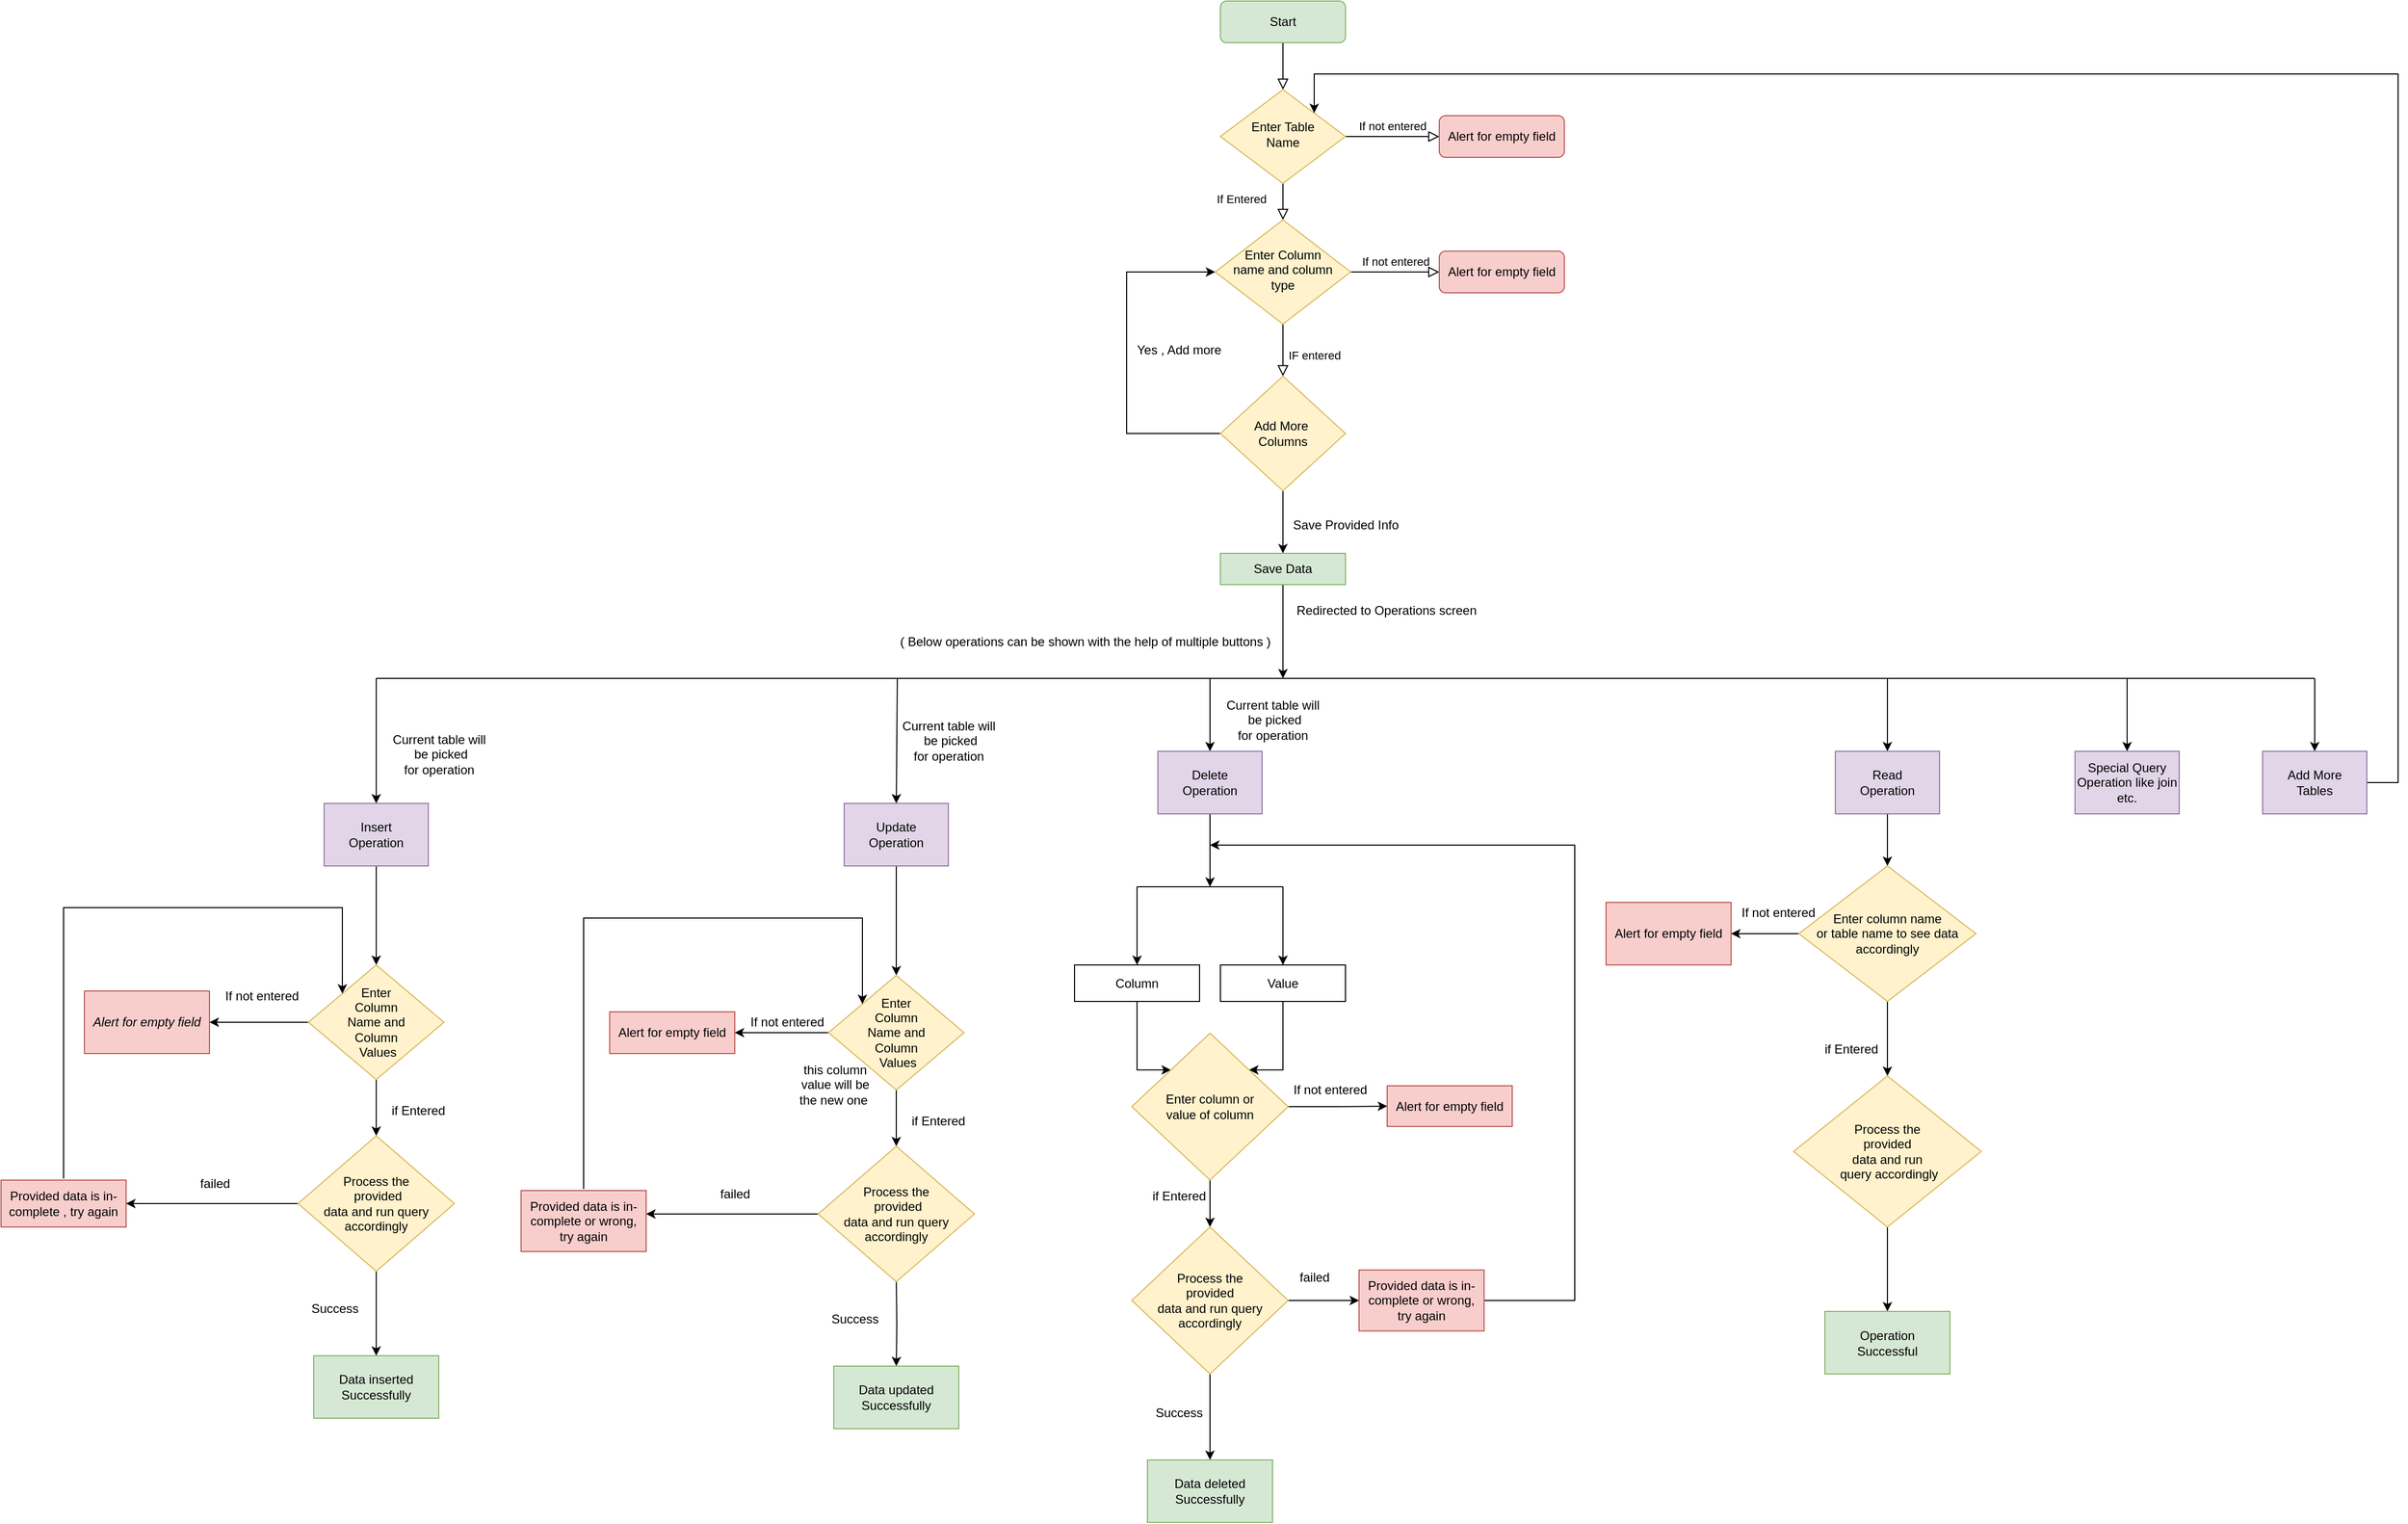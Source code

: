 <mxfile version="21.4.0" type="github">
  <diagram id="C5RBs43oDa-KdzZeNtuy" name="Page-1">
    <mxGraphModel dx="2567" dy="505" grid="1" gridSize="10" guides="1" tooltips="1" connect="1" arrows="1" fold="1" page="1" pageScale="1" pageWidth="827" pageHeight="1169" math="0" shadow="0">
      <root>
        <mxCell id="WIyWlLk6GJQsqaUBKTNV-0" />
        <mxCell id="WIyWlLk6GJQsqaUBKTNV-1" parent="WIyWlLk6GJQsqaUBKTNV-0" />
        <mxCell id="WIyWlLk6GJQsqaUBKTNV-2" value="" style="rounded=0;html=1;jettySize=auto;orthogonalLoop=1;fontSize=11;endArrow=block;endFill=0;endSize=8;strokeWidth=1;shadow=0;labelBackgroundColor=none;edgeStyle=orthogonalEdgeStyle;" parent="WIyWlLk6GJQsqaUBKTNV-1" source="WIyWlLk6GJQsqaUBKTNV-3" target="WIyWlLk6GJQsqaUBKTNV-6" edge="1">
          <mxGeometry relative="1" as="geometry" />
        </mxCell>
        <mxCell id="WIyWlLk6GJQsqaUBKTNV-3" value="Start" style="rounded=1;whiteSpace=wrap;html=1;fontSize=12;glass=0;strokeWidth=1;shadow=0;fillColor=#d5e8d4;strokeColor=#82b366;" parent="WIyWlLk6GJQsqaUBKTNV-1" vertex="1">
          <mxGeometry x="160" y="80" width="120" height="40" as="geometry" />
        </mxCell>
        <mxCell id="WIyWlLk6GJQsqaUBKTNV-4" value="If Entered" style="rounded=0;html=1;jettySize=auto;orthogonalLoop=1;fontSize=11;endArrow=block;endFill=0;endSize=8;strokeWidth=1;shadow=0;labelBackgroundColor=none;edgeStyle=orthogonalEdgeStyle;" parent="WIyWlLk6GJQsqaUBKTNV-1" source="WIyWlLk6GJQsqaUBKTNV-6" target="WIyWlLk6GJQsqaUBKTNV-10" edge="1">
          <mxGeometry x="0.111" y="-40" relative="1" as="geometry">
            <mxPoint as="offset" />
          </mxGeometry>
        </mxCell>
        <mxCell id="WIyWlLk6GJQsqaUBKTNV-5" value="If not entered" style="edgeStyle=orthogonalEdgeStyle;rounded=0;html=1;jettySize=auto;orthogonalLoop=1;fontSize=11;endArrow=block;endFill=0;endSize=8;strokeWidth=1;shadow=0;labelBackgroundColor=none;" parent="WIyWlLk6GJQsqaUBKTNV-1" source="WIyWlLk6GJQsqaUBKTNV-6" target="WIyWlLk6GJQsqaUBKTNV-7" edge="1">
          <mxGeometry y="10" relative="1" as="geometry">
            <mxPoint as="offset" />
          </mxGeometry>
        </mxCell>
        <mxCell id="WIyWlLk6GJQsqaUBKTNV-6" value="Enter Table&lt;br&gt;Name" style="rhombus;whiteSpace=wrap;html=1;shadow=0;fontFamily=Helvetica;fontSize=12;align=center;strokeWidth=1;spacing=6;spacingTop=-4;fillColor=#fff2cc;strokeColor=#d6b656;" parent="WIyWlLk6GJQsqaUBKTNV-1" vertex="1">
          <mxGeometry x="160" y="165" width="120" height="90" as="geometry" />
        </mxCell>
        <mxCell id="WIyWlLk6GJQsqaUBKTNV-7" value="Alert for empty field" style="rounded=1;whiteSpace=wrap;html=1;fontSize=12;glass=0;strokeWidth=1;shadow=0;fillColor=#f8cecc;strokeColor=#b85450;" parent="WIyWlLk6GJQsqaUBKTNV-1" vertex="1">
          <mxGeometry x="370" y="190" width="120" height="40" as="geometry" />
        </mxCell>
        <mxCell id="WIyWlLk6GJQsqaUBKTNV-8" value="IF entered" style="rounded=0;html=1;jettySize=auto;orthogonalLoop=1;fontSize=11;endArrow=block;endFill=0;endSize=8;strokeWidth=1;shadow=0;labelBackgroundColor=none;edgeStyle=orthogonalEdgeStyle;entryX=0.5;entryY=0;entryDx=0;entryDy=0;" parent="WIyWlLk6GJQsqaUBKTNV-1" source="WIyWlLk6GJQsqaUBKTNV-10" target="-_lmY-xBmMYkseRW9HX6-0" edge="1">
          <mxGeometry x="0.2" y="30" relative="1" as="geometry">
            <mxPoint as="offset" />
            <mxPoint x="220" y="440" as="targetPoint" />
          </mxGeometry>
        </mxCell>
        <mxCell id="WIyWlLk6GJQsqaUBKTNV-9" value="If not entered" style="edgeStyle=orthogonalEdgeStyle;rounded=0;html=1;jettySize=auto;orthogonalLoop=1;fontSize=11;endArrow=block;endFill=0;endSize=8;strokeWidth=1;shadow=0;labelBackgroundColor=none;" parent="WIyWlLk6GJQsqaUBKTNV-1" source="WIyWlLk6GJQsqaUBKTNV-10" target="WIyWlLk6GJQsqaUBKTNV-12" edge="1">
          <mxGeometry y="10" relative="1" as="geometry">
            <mxPoint as="offset" />
          </mxGeometry>
        </mxCell>
        <mxCell id="WIyWlLk6GJQsqaUBKTNV-10" value="Enter Column &lt;br&gt;name and column type" style="rhombus;whiteSpace=wrap;html=1;shadow=0;fontFamily=Helvetica;fontSize=12;align=center;strokeWidth=1;spacing=6;spacingTop=-4;fillColor=#fff2cc;strokeColor=#d6b656;" parent="WIyWlLk6GJQsqaUBKTNV-1" vertex="1">
          <mxGeometry x="155" y="290" width="130" height="100" as="geometry" />
        </mxCell>
        <mxCell id="WIyWlLk6GJQsqaUBKTNV-12" value="Alert for empty field" style="rounded=1;whiteSpace=wrap;html=1;fontSize=12;glass=0;strokeWidth=1;shadow=0;fillColor=#f8cecc;strokeColor=#b85450;" parent="WIyWlLk6GJQsqaUBKTNV-1" vertex="1">
          <mxGeometry x="370" y="320" width="120" height="40" as="geometry" />
        </mxCell>
        <mxCell id="-_lmY-xBmMYkseRW9HX6-1" style="edgeStyle=orthogonalEdgeStyle;rounded=0;orthogonalLoop=1;jettySize=auto;html=1;entryX=0;entryY=0.5;entryDx=0;entryDy=0;" parent="WIyWlLk6GJQsqaUBKTNV-1" source="-_lmY-xBmMYkseRW9HX6-0" target="WIyWlLk6GJQsqaUBKTNV-10" edge="1">
          <mxGeometry relative="1" as="geometry">
            <Array as="points">
              <mxPoint x="70" y="495" />
              <mxPoint x="70" y="340" />
            </Array>
          </mxGeometry>
        </mxCell>
        <mxCell id="-_lmY-xBmMYkseRW9HX6-4" value="" style="edgeStyle=orthogonalEdgeStyle;rounded=0;orthogonalLoop=1;jettySize=auto;html=1;" parent="WIyWlLk6GJQsqaUBKTNV-1" source="-_lmY-xBmMYkseRW9HX6-0" target="-_lmY-xBmMYkseRW9HX6-3" edge="1">
          <mxGeometry relative="1" as="geometry" />
        </mxCell>
        <mxCell id="-_lmY-xBmMYkseRW9HX6-0" value="Add More&amp;nbsp;&lt;br&gt;Columns" style="rhombus;whiteSpace=wrap;html=1;fillColor=#fff2cc;strokeColor=#d6b656;" parent="WIyWlLk6GJQsqaUBKTNV-1" vertex="1">
          <mxGeometry x="160" y="440" width="120" height="110" as="geometry" />
        </mxCell>
        <mxCell id="-_lmY-xBmMYkseRW9HX6-2" value="Yes , Add more" style="text;html=1;align=center;verticalAlign=middle;resizable=0;points=[];autosize=1;strokeColor=none;fillColor=none;" parent="WIyWlLk6GJQsqaUBKTNV-1" vertex="1">
          <mxGeometry x="70" y="400" width="100" height="30" as="geometry" />
        </mxCell>
        <mxCell id="-_lmY-xBmMYkseRW9HX6-7" value="" style="edgeStyle=orthogonalEdgeStyle;rounded=0;orthogonalLoop=1;jettySize=auto;html=1;" parent="WIyWlLk6GJQsqaUBKTNV-1" source="-_lmY-xBmMYkseRW9HX6-3" edge="1">
          <mxGeometry relative="1" as="geometry">
            <mxPoint x="220" y="730" as="targetPoint" />
          </mxGeometry>
        </mxCell>
        <mxCell id="-_lmY-xBmMYkseRW9HX6-3" value="Save Data" style="whiteSpace=wrap;html=1;fillColor=#d5e8d4;strokeColor=#82b366;" parent="WIyWlLk6GJQsqaUBKTNV-1" vertex="1">
          <mxGeometry x="160" y="610" width="120" height="30" as="geometry" />
        </mxCell>
        <mxCell id="-_lmY-xBmMYkseRW9HX6-5" value="Save Provided Info" style="text;html=1;align=center;verticalAlign=middle;resizable=0;points=[];autosize=1;strokeColor=none;fillColor=none;" parent="WIyWlLk6GJQsqaUBKTNV-1" vertex="1">
          <mxGeometry x="220" y="568" width="120" height="30" as="geometry" />
        </mxCell>
        <mxCell id="-_lmY-xBmMYkseRW9HX6-8" value="Redirected to Operations screen" style="text;html=1;align=center;verticalAlign=middle;resizable=0;points=[];autosize=1;strokeColor=none;fillColor=none;" parent="WIyWlLk6GJQsqaUBKTNV-1" vertex="1">
          <mxGeometry x="219" y="650" width="200" height="30" as="geometry" />
        </mxCell>
        <mxCell id="-_lmY-xBmMYkseRW9HX6-9" value="" style="endArrow=none;html=1;rounded=0;" parent="WIyWlLk6GJQsqaUBKTNV-1" edge="1">
          <mxGeometry width="50" height="50" relative="1" as="geometry">
            <mxPoint x="-650" y="730" as="sourcePoint" />
            <mxPoint x="1210" y="730" as="targetPoint" />
          </mxGeometry>
        </mxCell>
        <mxCell id="-_lmY-xBmMYkseRW9HX6-10" value="" style="endArrow=classic;html=1;rounded=0;entryX=0.5;entryY=0;entryDx=0;entryDy=0;" parent="WIyWlLk6GJQsqaUBKTNV-1" target="-_lmY-xBmMYkseRW9HX6-14" edge="1">
          <mxGeometry width="50" height="50" relative="1" as="geometry">
            <mxPoint x="-150" y="730" as="sourcePoint" />
            <mxPoint x="10" y="800" as="targetPoint" />
          </mxGeometry>
        </mxCell>
        <mxCell id="-_lmY-xBmMYkseRW9HX6-11" value="" style="endArrow=classic;html=1;rounded=0;entryX=0.5;entryY=0;entryDx=0;entryDy=0;" parent="WIyWlLk6GJQsqaUBKTNV-1" target="-_lmY-xBmMYkseRW9HX6-15" edge="1">
          <mxGeometry width="50" height="50" relative="1" as="geometry">
            <mxPoint x="150" y="730" as="sourcePoint" />
            <mxPoint x="155" y="800" as="targetPoint" />
          </mxGeometry>
        </mxCell>
        <mxCell id="-_lmY-xBmMYkseRW9HX6-12" value="" style="endArrow=classic;html=1;rounded=0;entryX=0.5;entryY=0;entryDx=0;entryDy=0;" parent="WIyWlLk6GJQsqaUBKTNV-1" target="-_lmY-xBmMYkseRW9HX6-16" edge="1">
          <mxGeometry width="50" height="50" relative="1" as="geometry">
            <mxPoint x="800" y="730" as="sourcePoint" />
            <mxPoint x="300" y="800" as="targetPoint" />
          </mxGeometry>
        </mxCell>
        <mxCell id="-_lmY-xBmMYkseRW9HX6-13" value="" style="endArrow=classic;html=1;rounded=0;entryX=0.5;entryY=0;entryDx=0;entryDy=0;" parent="WIyWlLk6GJQsqaUBKTNV-1" target="-_lmY-xBmMYkseRW9HX6-18" edge="1">
          <mxGeometry width="50" height="50" relative="1" as="geometry">
            <mxPoint x="1030" y="730" as="sourcePoint" />
            <mxPoint x="429.58" y="800" as="targetPoint" />
          </mxGeometry>
        </mxCell>
        <mxCell id="26U39ZKC2mWOHKfWvAKI-32" style="edgeStyle=orthogonalEdgeStyle;rounded=0;orthogonalLoop=1;jettySize=auto;html=1;entryX=0.5;entryY=0;entryDx=0;entryDy=0;" edge="1" parent="WIyWlLk6GJQsqaUBKTNV-1" source="-_lmY-xBmMYkseRW9HX6-14" target="26U39ZKC2mWOHKfWvAKI-20">
          <mxGeometry relative="1" as="geometry" />
        </mxCell>
        <mxCell id="-_lmY-xBmMYkseRW9HX6-14" value="&lt;span style=&quot;font-style: normal;&quot;&gt;Update &lt;br&gt;Operation&lt;/span&gt;" style="rounded=0;whiteSpace=wrap;html=1;fontStyle=2;fillColor=#e1d5e7;strokeColor=#9673a6;" parent="WIyWlLk6GJQsqaUBKTNV-1" vertex="1">
          <mxGeometry x="-201" y="850" width="100" height="60" as="geometry" />
        </mxCell>
        <mxCell id="26U39ZKC2mWOHKfWvAKI-34" style="edgeStyle=orthogonalEdgeStyle;rounded=0;orthogonalLoop=1;jettySize=auto;html=1;" edge="1" parent="WIyWlLk6GJQsqaUBKTNV-1" source="-_lmY-xBmMYkseRW9HX6-15">
          <mxGeometry relative="1" as="geometry">
            <mxPoint x="150" y="930" as="targetPoint" />
          </mxGeometry>
        </mxCell>
        <mxCell id="-_lmY-xBmMYkseRW9HX6-15" value="&lt;span style=&quot;font-style: normal;&quot;&gt;Delete &lt;br&gt;Operation&lt;/span&gt;" style="rounded=0;whiteSpace=wrap;html=1;fontStyle=2;fillColor=#e1d5e7;strokeColor=#9673a6;" parent="WIyWlLk6GJQsqaUBKTNV-1" vertex="1">
          <mxGeometry x="100" y="800" width="100" height="60" as="geometry" />
        </mxCell>
        <mxCell id="26U39ZKC2mWOHKfWvAKI-61" value="" style="edgeStyle=orthogonalEdgeStyle;rounded=0;orthogonalLoop=1;jettySize=auto;html=1;" edge="1" parent="WIyWlLk6GJQsqaUBKTNV-1" source="-_lmY-xBmMYkseRW9HX6-16" target="26U39ZKC2mWOHKfWvAKI-60">
          <mxGeometry relative="1" as="geometry" />
        </mxCell>
        <mxCell id="-_lmY-xBmMYkseRW9HX6-16" value="&lt;span style=&quot;font-style: normal;&quot;&gt;Read &lt;br&gt;Operation&lt;/span&gt;" style="rounded=0;whiteSpace=wrap;html=1;fontStyle=2;fillColor=#e1d5e7;strokeColor=#9673a6;" parent="WIyWlLk6GJQsqaUBKTNV-1" vertex="1">
          <mxGeometry x="750" y="800" width="100" height="60" as="geometry" />
        </mxCell>
        <mxCell id="-_lmY-xBmMYkseRW9HX6-18" value="&lt;span style=&quot;font-style: normal;&quot;&gt;Special Query Operation like join etc.&lt;/span&gt;" style="rounded=0;whiteSpace=wrap;html=1;fontStyle=2;fillColor=#e1d5e7;strokeColor=#9673a6;" parent="WIyWlLk6GJQsqaUBKTNV-1" vertex="1">
          <mxGeometry x="980" y="800" width="100" height="60" as="geometry" />
        </mxCell>
        <mxCell id="-_lmY-xBmMYkseRW9HX6-19" value="" style="endArrow=classic;html=1;rounded=0;entryX=0.5;entryY=0;entryDx=0;entryDy=0;" parent="WIyWlLk6GJQsqaUBKTNV-1" target="-_lmY-xBmMYkseRW9HX6-20" edge="1">
          <mxGeometry width="50" height="50" relative="1" as="geometry">
            <mxPoint x="1210" y="730" as="sourcePoint" />
            <mxPoint x="560" y="800" as="targetPoint" />
          </mxGeometry>
        </mxCell>
        <mxCell id="26U39ZKC2mWOHKfWvAKI-13" style="edgeStyle=orthogonalEdgeStyle;rounded=0;orthogonalLoop=1;jettySize=auto;html=1;entryX=1;entryY=0;entryDx=0;entryDy=0;exitX=1;exitY=0.5;exitDx=0;exitDy=0;" edge="1" parent="WIyWlLk6GJQsqaUBKTNV-1" source="-_lmY-xBmMYkseRW9HX6-20" target="WIyWlLk6GJQsqaUBKTNV-6">
          <mxGeometry relative="1" as="geometry">
            <Array as="points">
              <mxPoint x="1290" y="830" />
              <mxPoint x="1290" y="150" />
              <mxPoint x="250" y="150" />
            </Array>
          </mxGeometry>
        </mxCell>
        <mxCell id="-_lmY-xBmMYkseRW9HX6-20" value="&lt;span style=&quot;font-style: normal;&quot;&gt;Add More &lt;br&gt;Tables&lt;/span&gt;" style="rounded=0;whiteSpace=wrap;html=1;fontStyle=2;fillColor=#e1d5e7;strokeColor=#9673a6;" parent="WIyWlLk6GJQsqaUBKTNV-1" vertex="1">
          <mxGeometry x="1160" y="800" width="100" height="60" as="geometry" />
        </mxCell>
        <mxCell id="-_lmY-xBmMYkseRW9HX6-21" value="( Below operations can be shown with the help of multiple buttons )" style="text;html=1;align=center;verticalAlign=middle;resizable=0;points=[];autosize=1;strokeColor=none;fillColor=none;" parent="WIyWlLk6GJQsqaUBKTNV-1" vertex="1">
          <mxGeometry x="-160" y="680" width="380" height="30" as="geometry" />
        </mxCell>
        <mxCell id="-_lmY-xBmMYkseRW9HX6-22" value="" style="endArrow=classic;html=1;rounded=0;entryX=0.5;entryY=0;entryDx=0;entryDy=0;" parent="WIyWlLk6GJQsqaUBKTNV-1" target="-_lmY-xBmMYkseRW9HX6-23" edge="1">
          <mxGeometry width="50" height="50" relative="1" as="geometry">
            <mxPoint x="-650" y="730" as="sourcePoint" />
            <mxPoint x="-160" y="800" as="targetPoint" />
          </mxGeometry>
        </mxCell>
        <mxCell id="26U39ZKC2mWOHKfWvAKI-1" value="" style="edgeStyle=orthogonalEdgeStyle;rounded=0;orthogonalLoop=1;jettySize=auto;html=1;" edge="1" parent="WIyWlLk6GJQsqaUBKTNV-1" source="-_lmY-xBmMYkseRW9HX6-23" target="26U39ZKC2mWOHKfWvAKI-0">
          <mxGeometry relative="1" as="geometry" />
        </mxCell>
        <mxCell id="-_lmY-xBmMYkseRW9HX6-23" value="&lt;span style=&quot;font-style: normal;&quot;&gt;Insert &lt;br&gt;Operation&lt;/span&gt;" style="rounded=0;whiteSpace=wrap;html=1;fontStyle=2;fillColor=#e1d5e7;strokeColor=#9673a6;" parent="WIyWlLk6GJQsqaUBKTNV-1" vertex="1">
          <mxGeometry x="-700" y="850" width="100" height="60" as="geometry" />
        </mxCell>
        <mxCell id="26U39ZKC2mWOHKfWvAKI-3" value="" style="edgeStyle=orthogonalEdgeStyle;rounded=0;orthogonalLoop=1;jettySize=auto;html=1;" edge="1" parent="WIyWlLk6GJQsqaUBKTNV-1" source="26U39ZKC2mWOHKfWvAKI-0" target="26U39ZKC2mWOHKfWvAKI-2">
          <mxGeometry relative="1" as="geometry" />
        </mxCell>
        <mxCell id="26U39ZKC2mWOHKfWvAKI-6" value="" style="edgeStyle=orthogonalEdgeStyle;rounded=0;orthogonalLoop=1;jettySize=auto;html=1;entryX=0.5;entryY=0;entryDx=0;entryDy=0;" edge="1" parent="WIyWlLk6GJQsqaUBKTNV-1" source="26U39ZKC2mWOHKfWvAKI-0" target="26U39ZKC2mWOHKfWvAKI-9">
          <mxGeometry relative="1" as="geometry">
            <mxPoint x="-160" y="1090" as="targetPoint" />
          </mxGeometry>
        </mxCell>
        <mxCell id="26U39ZKC2mWOHKfWvAKI-0" value="&lt;span style=&quot;font-style: normal;&quot;&gt;Enter &lt;br&gt;Column &lt;br&gt;Name and &lt;br&gt;Column&lt;br&gt;&amp;nbsp;Values&lt;/span&gt;" style="rhombus;whiteSpace=wrap;html=1;rounded=0;fontStyle=2;fillColor=#fff2cc;strokeColor=#d6b656;" vertex="1" parent="WIyWlLk6GJQsqaUBKTNV-1">
          <mxGeometry x="-715" y="1005" width="130" height="110" as="geometry" />
        </mxCell>
        <mxCell id="26U39ZKC2mWOHKfWvAKI-2" value="Alert for empty field" style="whiteSpace=wrap;html=1;rounded=0;fontStyle=2;fillColor=#f8cecc;strokeColor=#b85450;" vertex="1" parent="WIyWlLk6GJQsqaUBKTNV-1">
          <mxGeometry x="-930" y="1030" width="120" height="60" as="geometry" />
        </mxCell>
        <mxCell id="26U39ZKC2mWOHKfWvAKI-4" value="If not entered" style="text;html=1;align=center;verticalAlign=middle;resizable=0;points=[];autosize=1;strokeColor=none;fillColor=none;" vertex="1" parent="WIyWlLk6GJQsqaUBKTNV-1">
          <mxGeometry x="-805" y="1020" width="90" height="30" as="geometry" />
        </mxCell>
        <mxCell id="26U39ZKC2mWOHKfWvAKI-7" value="if Entered" style="text;html=1;align=center;verticalAlign=middle;resizable=0;points=[];autosize=1;strokeColor=none;fillColor=none;" vertex="1" parent="WIyWlLk6GJQsqaUBKTNV-1">
          <mxGeometry x="-645" y="1130" width="70" height="30" as="geometry" />
        </mxCell>
        <mxCell id="26U39ZKC2mWOHKfWvAKI-11" value="" style="edgeStyle=orthogonalEdgeStyle;rounded=0;orthogonalLoop=1;jettySize=auto;html=1;" edge="1" parent="WIyWlLk6GJQsqaUBKTNV-1" source="26U39ZKC2mWOHKfWvAKI-9" target="26U39ZKC2mWOHKfWvAKI-10">
          <mxGeometry relative="1" as="geometry" />
        </mxCell>
        <mxCell id="26U39ZKC2mWOHKfWvAKI-15" value="" style="edgeStyle=orthogonalEdgeStyle;rounded=0;orthogonalLoop=1;jettySize=auto;html=1;" edge="1" parent="WIyWlLk6GJQsqaUBKTNV-1" source="26U39ZKC2mWOHKfWvAKI-9" target="26U39ZKC2mWOHKfWvAKI-14">
          <mxGeometry relative="1" as="geometry" />
        </mxCell>
        <mxCell id="26U39ZKC2mWOHKfWvAKI-9" value="Process the&lt;br&gt;&amp;nbsp;provided &lt;br&gt;data and run query accordingly" style="rhombus;whiteSpace=wrap;html=1;fillColor=#fff2cc;strokeColor=#d6b656;" vertex="1" parent="WIyWlLk6GJQsqaUBKTNV-1">
          <mxGeometry x="-725" y="1169" width="150" height="130" as="geometry" />
        </mxCell>
        <mxCell id="26U39ZKC2mWOHKfWvAKI-10" value="Data inserted Successfully" style="whiteSpace=wrap;html=1;fillColor=#d5e8d4;strokeColor=#82b366;" vertex="1" parent="WIyWlLk6GJQsqaUBKTNV-1">
          <mxGeometry x="-710" y="1380" width="120" height="60" as="geometry" />
        </mxCell>
        <mxCell id="26U39ZKC2mWOHKfWvAKI-12" value="Success" style="text;html=1;align=center;verticalAlign=middle;resizable=0;points=[];autosize=1;strokeColor=none;fillColor=none;" vertex="1" parent="WIyWlLk6GJQsqaUBKTNV-1">
          <mxGeometry x="-725" y="1320" width="70" height="30" as="geometry" />
        </mxCell>
        <mxCell id="26U39ZKC2mWOHKfWvAKI-17" style="edgeStyle=orthogonalEdgeStyle;rounded=0;orthogonalLoop=1;jettySize=auto;html=1;entryX=0;entryY=0;entryDx=0;entryDy=0;" edge="1" parent="WIyWlLk6GJQsqaUBKTNV-1" target="26U39ZKC2mWOHKfWvAKI-0">
          <mxGeometry relative="1" as="geometry">
            <mxPoint x="-950" y="1210" as="sourcePoint" />
            <Array as="points">
              <mxPoint x="-950" y="950" />
              <mxPoint x="-682" y="950" />
            </Array>
          </mxGeometry>
        </mxCell>
        <mxCell id="26U39ZKC2mWOHKfWvAKI-14" value="Provided data is in-complete , try again" style="whiteSpace=wrap;html=1;fillColor=#f8cecc;strokeColor=#b85450;" vertex="1" parent="WIyWlLk6GJQsqaUBKTNV-1">
          <mxGeometry x="-1010" y="1211.5" width="120" height="45" as="geometry" />
        </mxCell>
        <mxCell id="26U39ZKC2mWOHKfWvAKI-16" value="failed" style="text;html=1;align=center;verticalAlign=middle;resizable=0;points=[];autosize=1;strokeColor=none;fillColor=none;" vertex="1" parent="WIyWlLk6GJQsqaUBKTNV-1">
          <mxGeometry x="-830" y="1200" width="50" height="30" as="geometry" />
        </mxCell>
        <mxCell id="26U39ZKC2mWOHKfWvAKI-18" value="" style="edgeStyle=orthogonalEdgeStyle;rounded=0;orthogonalLoop=1;jettySize=auto;html=1;" edge="1" source="26U39ZKC2mWOHKfWvAKI-20" target="26U39ZKC2mWOHKfWvAKI-21" parent="WIyWlLk6GJQsqaUBKTNV-1">
          <mxGeometry relative="1" as="geometry" />
        </mxCell>
        <mxCell id="26U39ZKC2mWOHKfWvAKI-19" value="" style="edgeStyle=orthogonalEdgeStyle;rounded=0;orthogonalLoop=1;jettySize=auto;html=1;entryX=0.5;entryY=0;entryDx=0;entryDy=0;" edge="1" source="26U39ZKC2mWOHKfWvAKI-20" parent="WIyWlLk6GJQsqaUBKTNV-1">
          <mxGeometry relative="1" as="geometry">
            <mxPoint x="-151.0" y="1179" as="targetPoint" />
          </mxGeometry>
        </mxCell>
        <mxCell id="26U39ZKC2mWOHKfWvAKI-20" value="&lt;span style=&quot;font-style: normal;&quot;&gt;Enter &lt;br&gt;Column &lt;br&gt;Name and &lt;br&gt;Column&lt;br&gt;&amp;nbsp;Values&lt;/span&gt;" style="rhombus;whiteSpace=wrap;html=1;rounded=0;fontStyle=2;fillColor=#fff2cc;strokeColor=#d6b656;" vertex="1" parent="WIyWlLk6GJQsqaUBKTNV-1">
          <mxGeometry x="-216" y="1015" width="130" height="110" as="geometry" />
        </mxCell>
        <mxCell id="26U39ZKC2mWOHKfWvAKI-21" value="&lt;span style=&quot;font-style: normal;&quot;&gt;Alert for empty field&lt;/span&gt;" style="whiteSpace=wrap;html=1;rounded=0;fontStyle=2;fillColor=#f8cecc;strokeColor=#b85450;" vertex="1" parent="WIyWlLk6GJQsqaUBKTNV-1">
          <mxGeometry x="-426" y="1050" width="120" height="40" as="geometry" />
        </mxCell>
        <mxCell id="26U39ZKC2mWOHKfWvAKI-22" value="If not entered" style="text;html=1;align=center;verticalAlign=middle;resizable=0;points=[];autosize=1;strokeColor=none;fillColor=none;" vertex="1" parent="WIyWlLk6GJQsqaUBKTNV-1">
          <mxGeometry x="-301" y="1045" width="90" height="30" as="geometry" />
        </mxCell>
        <mxCell id="26U39ZKC2mWOHKfWvAKI-23" value="if Entered" style="text;html=1;align=center;verticalAlign=middle;resizable=0;points=[];autosize=1;strokeColor=none;fillColor=none;" vertex="1" parent="WIyWlLk6GJQsqaUBKTNV-1">
          <mxGeometry x="-146" y="1140" width="70" height="30" as="geometry" />
        </mxCell>
        <mxCell id="26U39ZKC2mWOHKfWvAKI-24" value="" style="edgeStyle=orthogonalEdgeStyle;rounded=0;orthogonalLoop=1;jettySize=auto;html=1;" edge="1" target="26U39ZKC2mWOHKfWvAKI-27" parent="WIyWlLk6GJQsqaUBKTNV-1">
          <mxGeometry relative="1" as="geometry">
            <mxPoint x="-151.0" y="1309" as="sourcePoint" />
          </mxGeometry>
        </mxCell>
        <mxCell id="26U39ZKC2mWOHKfWvAKI-25" value="" style="edgeStyle=orthogonalEdgeStyle;rounded=0;orthogonalLoop=1;jettySize=auto;html=1;" edge="1" parent="WIyWlLk6GJQsqaUBKTNV-1">
          <mxGeometry relative="1" as="geometry">
            <mxPoint x="-226.0" y="1244" as="sourcePoint" />
            <mxPoint x="-391.0" y="1244" as="targetPoint" />
          </mxGeometry>
        </mxCell>
        <mxCell id="26U39ZKC2mWOHKfWvAKI-26" value="Process the&lt;br&gt;&amp;nbsp;provided &lt;br&gt;data and run query accordingly" style="rhombus;whiteSpace=wrap;html=1;fillColor=#fff2cc;strokeColor=#d6b656;" vertex="1" parent="WIyWlLk6GJQsqaUBKTNV-1">
          <mxGeometry x="-226" y="1179" width="150" height="130" as="geometry" />
        </mxCell>
        <mxCell id="26U39ZKC2mWOHKfWvAKI-27" value="Data updated Successfully" style="whiteSpace=wrap;html=1;fillColor=#d5e8d4;strokeColor=#82b366;" vertex="1" parent="WIyWlLk6GJQsqaUBKTNV-1">
          <mxGeometry x="-211" y="1390" width="120" height="60" as="geometry" />
        </mxCell>
        <mxCell id="26U39ZKC2mWOHKfWvAKI-28" value="Success" style="text;html=1;align=center;verticalAlign=middle;resizable=0;points=[];autosize=1;strokeColor=none;fillColor=none;" vertex="1" parent="WIyWlLk6GJQsqaUBKTNV-1">
          <mxGeometry x="-226" y="1330" width="70" height="30" as="geometry" />
        </mxCell>
        <mxCell id="26U39ZKC2mWOHKfWvAKI-29" style="edgeStyle=orthogonalEdgeStyle;rounded=0;orthogonalLoop=1;jettySize=auto;html=1;entryX=0;entryY=0;entryDx=0;entryDy=0;" edge="1" target="26U39ZKC2mWOHKfWvAKI-20" parent="WIyWlLk6GJQsqaUBKTNV-1">
          <mxGeometry relative="1" as="geometry">
            <mxPoint x="-451" y="1220" as="sourcePoint" />
            <Array as="points">
              <mxPoint x="-451" y="960" />
              <mxPoint x="-183" y="960" />
            </Array>
          </mxGeometry>
        </mxCell>
        <mxCell id="26U39ZKC2mWOHKfWvAKI-30" value="Provided data is in-complete or wrong, try again" style="whiteSpace=wrap;html=1;fillColor=#f8cecc;strokeColor=#b85450;" vertex="1" parent="WIyWlLk6GJQsqaUBKTNV-1">
          <mxGeometry x="-511" y="1221.5" width="120" height="58.5" as="geometry" />
        </mxCell>
        <mxCell id="26U39ZKC2mWOHKfWvAKI-31" value="failed" style="text;html=1;align=center;verticalAlign=middle;resizable=0;points=[];autosize=1;strokeColor=none;fillColor=none;" vertex="1" parent="WIyWlLk6GJQsqaUBKTNV-1">
          <mxGeometry x="-331" y="1210" width="50" height="30" as="geometry" />
        </mxCell>
        <mxCell id="26U39ZKC2mWOHKfWvAKI-33" value="this column &lt;br&gt;value will be&lt;br&gt;&amp;nbsp;the new one&amp;nbsp;&amp;nbsp;" style="text;html=1;align=center;verticalAlign=middle;resizable=0;points=[];autosize=1;strokeColor=none;fillColor=none;" vertex="1" parent="WIyWlLk6GJQsqaUBKTNV-1">
          <mxGeometry x="-260" y="1090" width="100" height="60" as="geometry" />
        </mxCell>
        <mxCell id="26U39ZKC2mWOHKfWvAKI-35" value="" style="endArrow=none;html=1;rounded=0;" edge="1" parent="WIyWlLk6GJQsqaUBKTNV-1">
          <mxGeometry width="50" height="50" relative="1" as="geometry">
            <mxPoint x="80" y="930" as="sourcePoint" />
            <mxPoint x="220" y="930" as="targetPoint" />
          </mxGeometry>
        </mxCell>
        <mxCell id="26U39ZKC2mWOHKfWvAKI-36" value="" style="endArrow=classic;html=1;rounded=0;entryX=0.5;entryY=0;entryDx=0;entryDy=0;" edge="1" parent="WIyWlLk6GJQsqaUBKTNV-1" target="26U39ZKC2mWOHKfWvAKI-38">
          <mxGeometry width="50" height="50" relative="1" as="geometry">
            <mxPoint x="80" y="930" as="sourcePoint" />
            <mxPoint x="80" y="1020" as="targetPoint" />
          </mxGeometry>
        </mxCell>
        <mxCell id="26U39ZKC2mWOHKfWvAKI-37" value="" style="endArrow=classic;html=1;rounded=0;entryX=0.5;entryY=0;entryDx=0;entryDy=0;" edge="1" parent="WIyWlLk6GJQsqaUBKTNV-1" target="26U39ZKC2mWOHKfWvAKI-39">
          <mxGeometry width="50" height="50" relative="1" as="geometry">
            <mxPoint x="220" y="930" as="sourcePoint" />
            <mxPoint x="220" y="1000" as="targetPoint" />
          </mxGeometry>
        </mxCell>
        <mxCell id="26U39ZKC2mWOHKfWvAKI-44" style="edgeStyle=orthogonalEdgeStyle;rounded=0;orthogonalLoop=1;jettySize=auto;html=1;entryX=0;entryY=0;entryDx=0;entryDy=0;" edge="1" parent="WIyWlLk6GJQsqaUBKTNV-1" source="26U39ZKC2mWOHKfWvAKI-38" target="26U39ZKC2mWOHKfWvAKI-42">
          <mxGeometry relative="1" as="geometry">
            <Array as="points">
              <mxPoint x="80" y="1106" />
            </Array>
          </mxGeometry>
        </mxCell>
        <mxCell id="26U39ZKC2mWOHKfWvAKI-38" value="Column" style="rounded=0;whiteSpace=wrap;html=1;" vertex="1" parent="WIyWlLk6GJQsqaUBKTNV-1">
          <mxGeometry x="20" y="1005" width="120" height="35" as="geometry" />
        </mxCell>
        <mxCell id="26U39ZKC2mWOHKfWvAKI-45" style="edgeStyle=orthogonalEdgeStyle;rounded=0;orthogonalLoop=1;jettySize=auto;html=1;entryX=1;entryY=0;entryDx=0;entryDy=0;" edge="1" parent="WIyWlLk6GJQsqaUBKTNV-1" source="26U39ZKC2mWOHKfWvAKI-39" target="26U39ZKC2mWOHKfWvAKI-42">
          <mxGeometry relative="1" as="geometry">
            <Array as="points">
              <mxPoint x="220" y="1106" />
            </Array>
          </mxGeometry>
        </mxCell>
        <mxCell id="26U39ZKC2mWOHKfWvAKI-39" value="Value" style="rounded=0;whiteSpace=wrap;html=1;" vertex="1" parent="WIyWlLk6GJQsqaUBKTNV-1">
          <mxGeometry x="160" y="1005" width="120" height="35" as="geometry" />
        </mxCell>
        <mxCell id="26U39ZKC2mWOHKfWvAKI-40" style="edgeStyle=orthogonalEdgeStyle;rounded=0;orthogonalLoop=1;jettySize=auto;html=1;exitX=0.5;exitY=1;exitDx=0;exitDy=0;" edge="1" parent="WIyWlLk6GJQsqaUBKTNV-1" source="26U39ZKC2mWOHKfWvAKI-38" target="26U39ZKC2mWOHKfWvAKI-38">
          <mxGeometry relative="1" as="geometry" />
        </mxCell>
        <mxCell id="26U39ZKC2mWOHKfWvAKI-41" style="edgeStyle=orthogonalEdgeStyle;rounded=0;orthogonalLoop=1;jettySize=auto;html=1;exitX=0.5;exitY=1;exitDx=0;exitDy=0;" edge="1" parent="WIyWlLk6GJQsqaUBKTNV-1" source="26U39ZKC2mWOHKfWvAKI-38" target="26U39ZKC2mWOHKfWvAKI-38">
          <mxGeometry relative="1" as="geometry" />
        </mxCell>
        <mxCell id="26U39ZKC2mWOHKfWvAKI-47" value="" style="edgeStyle=orthogonalEdgeStyle;rounded=0;orthogonalLoop=1;jettySize=auto;html=1;" edge="1" parent="WIyWlLk6GJQsqaUBKTNV-1" source="26U39ZKC2mWOHKfWvAKI-42" target="26U39ZKC2mWOHKfWvAKI-46">
          <mxGeometry relative="1" as="geometry" />
        </mxCell>
        <mxCell id="26U39ZKC2mWOHKfWvAKI-49" value="" style="edgeStyle=orthogonalEdgeStyle;rounded=0;orthogonalLoop=1;jettySize=auto;html=1;" edge="1" parent="WIyWlLk6GJQsqaUBKTNV-1" source="26U39ZKC2mWOHKfWvAKI-42" target="26U39ZKC2mWOHKfWvAKI-48">
          <mxGeometry relative="1" as="geometry" />
        </mxCell>
        <mxCell id="26U39ZKC2mWOHKfWvAKI-42" value="Enter column or&lt;br&gt;&amp;nbsp;value of column&amp;nbsp;" style="rhombus;whiteSpace=wrap;html=1;fillColor=#fff2cc;strokeColor=#d6b656;" vertex="1" parent="WIyWlLk6GJQsqaUBKTNV-1">
          <mxGeometry x="75" y="1070.5" width="150" height="141" as="geometry" />
        </mxCell>
        <mxCell id="26U39ZKC2mWOHKfWvAKI-54" style="edgeStyle=orthogonalEdgeStyle;rounded=0;orthogonalLoop=1;jettySize=auto;html=1;entryX=0;entryY=0.5;entryDx=0;entryDy=0;" edge="1" parent="WIyWlLk6GJQsqaUBKTNV-1" source="26U39ZKC2mWOHKfWvAKI-46" target="26U39ZKC2mWOHKfWvAKI-53">
          <mxGeometry relative="1" as="geometry" />
        </mxCell>
        <mxCell id="26U39ZKC2mWOHKfWvAKI-58" style="edgeStyle=orthogonalEdgeStyle;rounded=0;orthogonalLoop=1;jettySize=auto;html=1;entryX=0.5;entryY=0;entryDx=0;entryDy=0;" edge="1" parent="WIyWlLk6GJQsqaUBKTNV-1" source="26U39ZKC2mWOHKfWvAKI-46" target="26U39ZKC2mWOHKfWvAKI-57">
          <mxGeometry relative="1" as="geometry" />
        </mxCell>
        <mxCell id="26U39ZKC2mWOHKfWvAKI-46" value="Process the &lt;br&gt;provided &lt;br&gt;data and run query accordingly" style="rhombus;whiteSpace=wrap;html=1;fillColor=#fff2cc;strokeColor=#d6b656;" vertex="1" parent="WIyWlLk6GJQsqaUBKTNV-1">
          <mxGeometry x="75" y="1256.5" width="150" height="141" as="geometry" />
        </mxCell>
        <mxCell id="26U39ZKC2mWOHKfWvAKI-48" value="Alert for empty field" style="whiteSpace=wrap;html=1;fillColor=#f8cecc;strokeColor=#b85450;" vertex="1" parent="WIyWlLk6GJQsqaUBKTNV-1">
          <mxGeometry x="320" y="1121" width="120" height="39" as="geometry" />
        </mxCell>
        <mxCell id="26U39ZKC2mWOHKfWvAKI-51" value="If not entered" style="text;html=1;align=center;verticalAlign=middle;resizable=0;points=[];autosize=1;strokeColor=none;fillColor=none;" vertex="1" parent="WIyWlLk6GJQsqaUBKTNV-1">
          <mxGeometry x="220" y="1110" width="90" height="30" as="geometry" />
        </mxCell>
        <mxCell id="26U39ZKC2mWOHKfWvAKI-52" value="if Entered" style="text;html=1;align=center;verticalAlign=middle;resizable=0;points=[];autosize=1;strokeColor=none;fillColor=none;" vertex="1" parent="WIyWlLk6GJQsqaUBKTNV-1">
          <mxGeometry x="85" y="1211.5" width="70" height="30" as="geometry" />
        </mxCell>
        <mxCell id="26U39ZKC2mWOHKfWvAKI-56" style="edgeStyle=orthogonalEdgeStyle;rounded=0;orthogonalLoop=1;jettySize=auto;html=1;" edge="1" parent="WIyWlLk6GJQsqaUBKTNV-1" source="26U39ZKC2mWOHKfWvAKI-53">
          <mxGeometry relative="1" as="geometry">
            <mxPoint x="150" y="890" as="targetPoint" />
            <Array as="points">
              <mxPoint x="500" y="1327" />
              <mxPoint x="500" y="890" />
            </Array>
          </mxGeometry>
        </mxCell>
        <mxCell id="26U39ZKC2mWOHKfWvAKI-53" value="Provided data is in-complete or wrong, try again" style="whiteSpace=wrap;html=1;fillColor=#f8cecc;strokeColor=#b85450;" vertex="1" parent="WIyWlLk6GJQsqaUBKTNV-1">
          <mxGeometry x="293" y="1297.75" width="120" height="58.5" as="geometry" />
        </mxCell>
        <mxCell id="26U39ZKC2mWOHKfWvAKI-55" value="failed" style="text;html=1;align=center;verticalAlign=middle;resizable=0;points=[];autosize=1;strokeColor=none;fillColor=none;" vertex="1" parent="WIyWlLk6GJQsqaUBKTNV-1">
          <mxGeometry x="225" y="1290" width="50" height="30" as="geometry" />
        </mxCell>
        <mxCell id="26U39ZKC2mWOHKfWvAKI-57" value="Data deleted Successfully" style="whiteSpace=wrap;html=1;fillColor=#d5e8d4;strokeColor=#82b366;" vertex="1" parent="WIyWlLk6GJQsqaUBKTNV-1">
          <mxGeometry x="90" y="1480" width="120" height="60" as="geometry" />
        </mxCell>
        <mxCell id="26U39ZKC2mWOHKfWvAKI-59" value="Success" style="text;html=1;align=center;verticalAlign=middle;resizable=0;points=[];autosize=1;strokeColor=none;fillColor=none;" vertex="1" parent="WIyWlLk6GJQsqaUBKTNV-1">
          <mxGeometry x="85" y="1420" width="70" height="30" as="geometry" />
        </mxCell>
        <mxCell id="26U39ZKC2mWOHKfWvAKI-63" value="" style="edgeStyle=orthogonalEdgeStyle;rounded=0;orthogonalLoop=1;jettySize=auto;html=1;" edge="1" parent="WIyWlLk6GJQsqaUBKTNV-1" source="26U39ZKC2mWOHKfWvAKI-60" target="26U39ZKC2mWOHKfWvAKI-62">
          <mxGeometry relative="1" as="geometry" />
        </mxCell>
        <mxCell id="26U39ZKC2mWOHKfWvAKI-66" value="" style="edgeStyle=orthogonalEdgeStyle;rounded=0;orthogonalLoop=1;jettySize=auto;html=1;" edge="1" parent="WIyWlLk6GJQsqaUBKTNV-1" source="26U39ZKC2mWOHKfWvAKI-60" target="26U39ZKC2mWOHKfWvAKI-65">
          <mxGeometry relative="1" as="geometry" />
        </mxCell>
        <mxCell id="26U39ZKC2mWOHKfWvAKI-60" value="&lt;span style=&quot;font-style: normal;&quot;&gt;Enter column name &lt;br&gt;or table name to see data accordingly&lt;/span&gt;" style="rhombus;whiteSpace=wrap;html=1;fillColor=#fff2cc;strokeColor=#d6b656;rounded=0;fontStyle=2;" vertex="1" parent="WIyWlLk6GJQsqaUBKTNV-1">
          <mxGeometry x="715" y="910" width="170" height="130" as="geometry" />
        </mxCell>
        <mxCell id="26U39ZKC2mWOHKfWvAKI-62" value="&lt;span style=&quot;font-style: normal;&quot;&gt;Alert for empty field&lt;/span&gt;" style="whiteSpace=wrap;html=1;fillColor=#f8cecc;strokeColor=#b85450;rounded=0;fontStyle=2;" vertex="1" parent="WIyWlLk6GJQsqaUBKTNV-1">
          <mxGeometry x="530" y="945" width="120" height="60" as="geometry" />
        </mxCell>
        <mxCell id="26U39ZKC2mWOHKfWvAKI-64" value="If not entered" style="text;html=1;align=center;verticalAlign=middle;resizable=0;points=[];autosize=1;strokeColor=none;fillColor=none;" vertex="1" parent="WIyWlLk6GJQsqaUBKTNV-1">
          <mxGeometry x="650" y="940" width="90" height="30" as="geometry" />
        </mxCell>
        <mxCell id="26U39ZKC2mWOHKfWvAKI-70" value="" style="edgeStyle=orthogonalEdgeStyle;rounded=0;orthogonalLoop=1;jettySize=auto;html=1;" edge="1" parent="WIyWlLk6GJQsqaUBKTNV-1" source="26U39ZKC2mWOHKfWvAKI-65" target="26U39ZKC2mWOHKfWvAKI-69">
          <mxGeometry relative="1" as="geometry" />
        </mxCell>
        <mxCell id="26U39ZKC2mWOHKfWvAKI-65" value="&lt;span style=&quot;font-style: normal;&quot;&gt;Process the&lt;br style=&quot;border-color: var(--border-color);&quot;&gt;provided&lt;br style=&quot;border-color: var(--border-color);&quot;&gt;data and run&lt;br&gt;&amp;nbsp;query accordingly&lt;/span&gt;" style="rhombus;whiteSpace=wrap;html=1;fillColor=#fff2cc;strokeColor=#d6b656;rounded=0;fontStyle=2;" vertex="1" parent="WIyWlLk6GJQsqaUBKTNV-1">
          <mxGeometry x="710" y="1111.5" width="180" height="145" as="geometry" />
        </mxCell>
        <mxCell id="26U39ZKC2mWOHKfWvAKI-67" value="if Entered" style="text;html=1;align=center;verticalAlign=middle;resizable=0;points=[];autosize=1;strokeColor=none;fillColor=none;" vertex="1" parent="WIyWlLk6GJQsqaUBKTNV-1">
          <mxGeometry x="730" y="1070.5" width="70" height="30" as="geometry" />
        </mxCell>
        <mxCell id="26U39ZKC2mWOHKfWvAKI-69" value="&lt;span style=&quot;font-style: normal;&quot;&gt;Operation &lt;br&gt;Successful&lt;/span&gt;" style="whiteSpace=wrap;html=1;fillColor=#d5e8d4;strokeColor=#82b366;rounded=0;fontStyle=2;" vertex="1" parent="WIyWlLk6GJQsqaUBKTNV-1">
          <mxGeometry x="740" y="1337.5" width="120" height="60" as="geometry" />
        </mxCell>
        <mxCell id="26U39ZKC2mWOHKfWvAKI-71" value="Current table will&lt;br&gt;&amp;nbsp;be picked &lt;br&gt;for operation" style="text;html=1;align=center;verticalAlign=middle;resizable=0;points=[];autosize=1;strokeColor=none;fillColor=none;" vertex="1" parent="WIyWlLk6GJQsqaUBKTNV-1">
          <mxGeometry x="-645" y="773" width="110" height="60" as="geometry" />
        </mxCell>
        <mxCell id="26U39ZKC2mWOHKfWvAKI-72" value="Current table will&lt;br&gt;&amp;nbsp;be picked &lt;br&gt;for operation" style="text;html=1;align=center;verticalAlign=middle;resizable=0;points=[];autosize=1;strokeColor=none;fillColor=none;" vertex="1" parent="WIyWlLk6GJQsqaUBKTNV-1">
          <mxGeometry x="-156" y="760" width="110" height="60" as="geometry" />
        </mxCell>
        <mxCell id="26U39ZKC2mWOHKfWvAKI-73" value="Current table will&lt;br&gt;&amp;nbsp;be picked &lt;br&gt;for operation" style="text;html=1;align=center;verticalAlign=middle;resizable=0;points=[];autosize=1;strokeColor=none;fillColor=none;" vertex="1" parent="WIyWlLk6GJQsqaUBKTNV-1">
          <mxGeometry x="155" y="740" width="110" height="60" as="geometry" />
        </mxCell>
      </root>
    </mxGraphModel>
  </diagram>
</mxfile>
